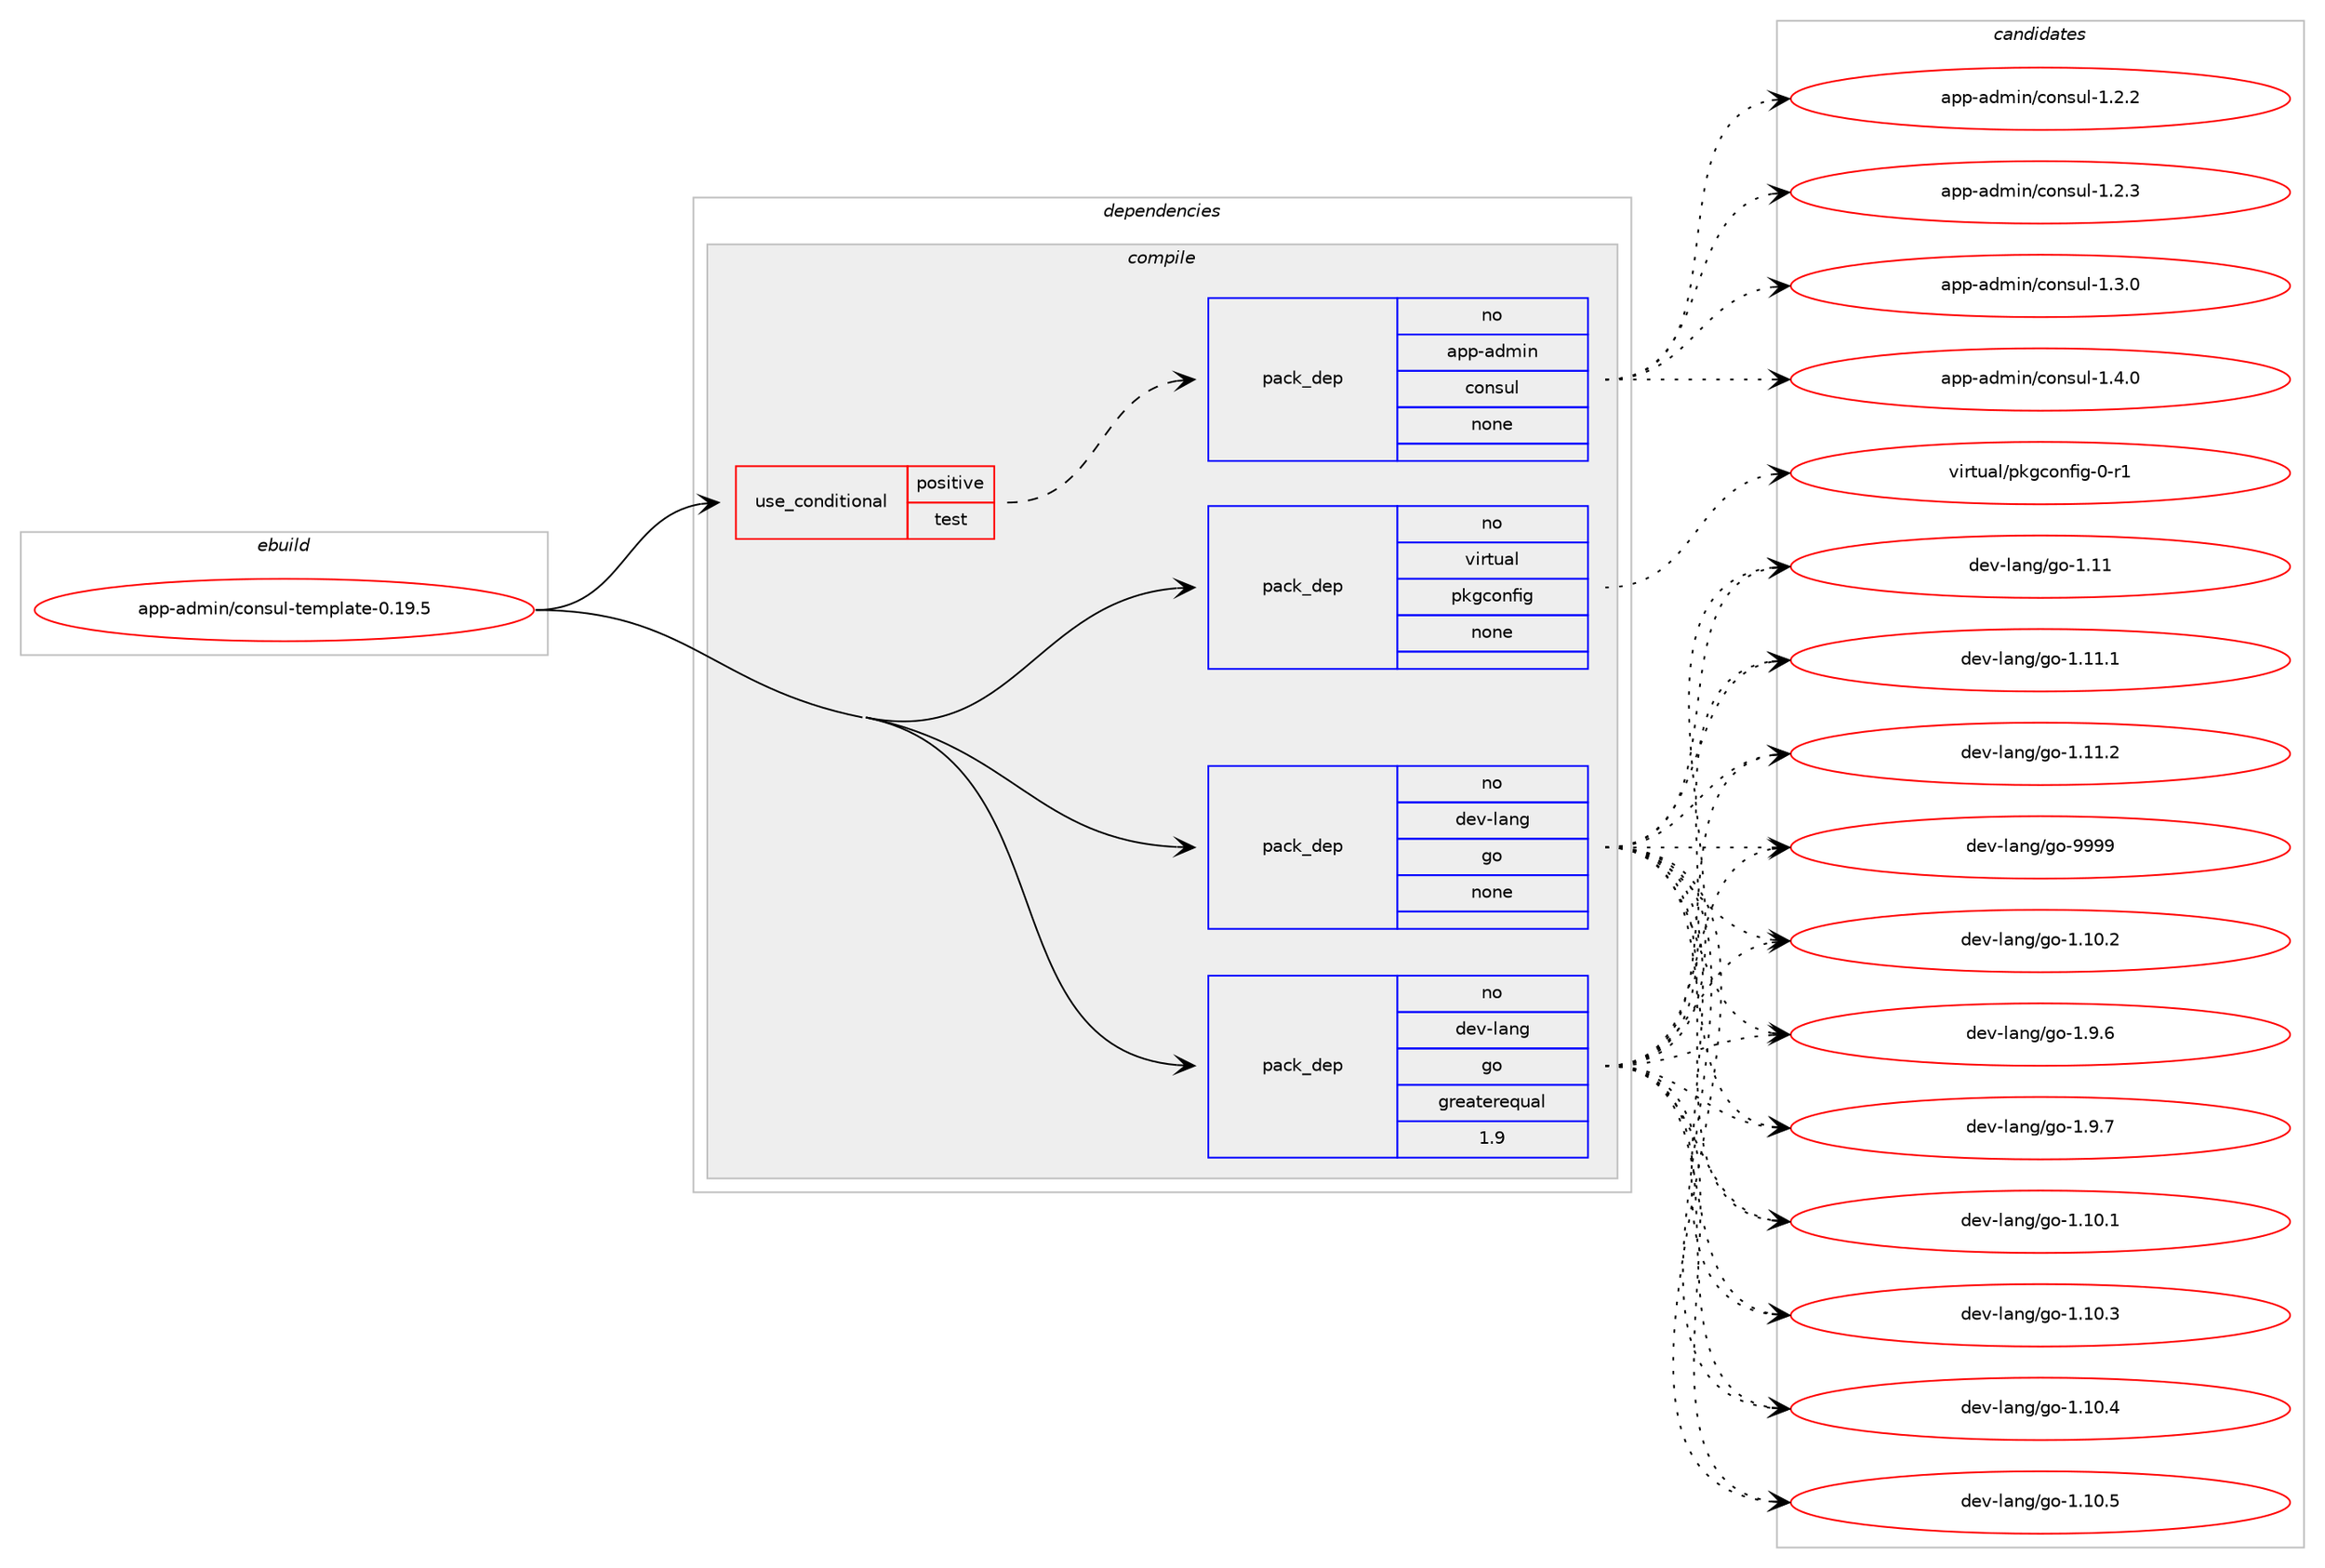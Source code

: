 digraph prolog {

# *************
# Graph options
# *************

newrank=true;
concentrate=true;
compound=true;
graph [rankdir=LR,fontname=Helvetica,fontsize=10,ranksep=1.5];#, ranksep=2.5, nodesep=0.2];
edge  [arrowhead=vee];
node  [fontname=Helvetica,fontsize=10];

# **********
# The ebuild
# **********

subgraph cluster_leftcol {
color=gray;
rank=same;
label=<<i>ebuild</i>>;
id [label="app-admin/consul-template-0.19.5", color=red, width=4, href="../app-admin/consul-template-0.19.5.svg"];
}

# ****************
# The dependencies
# ****************

subgraph cluster_midcol {
color=gray;
label=<<i>dependencies</i>>;
subgraph cluster_compile {
fillcolor="#eeeeee";
style=filled;
label=<<i>compile</i>>;
subgraph cond54 {
dependency304 [label=<<TABLE BORDER="0" CELLBORDER="1" CELLSPACING="0" CELLPADDING="4"><TR><TD ROWSPAN="3" CELLPADDING="10">use_conditional</TD></TR><TR><TD>positive</TD></TR><TR><TD>test</TD></TR></TABLE>>, shape=none, color=red];
subgraph pack239 {
dependency305 [label=<<TABLE BORDER="0" CELLBORDER="1" CELLSPACING="0" CELLPADDING="4" WIDTH="220"><TR><TD ROWSPAN="6" CELLPADDING="30">pack_dep</TD></TR><TR><TD WIDTH="110">no</TD></TR><TR><TD>app-admin</TD></TR><TR><TD>consul</TD></TR><TR><TD>none</TD></TR><TR><TD></TD></TR></TABLE>>, shape=none, color=blue];
}
dependency304:e -> dependency305:w [weight=20,style="dashed",arrowhead="vee"];
}
id:e -> dependency304:w [weight=20,style="solid",arrowhead="vee"];
subgraph pack240 {
dependency306 [label=<<TABLE BORDER="0" CELLBORDER="1" CELLSPACING="0" CELLPADDING="4" WIDTH="220"><TR><TD ROWSPAN="6" CELLPADDING="30">pack_dep</TD></TR><TR><TD WIDTH="110">no</TD></TR><TR><TD>dev-lang</TD></TR><TR><TD>go</TD></TR><TR><TD>greaterequal</TD></TR><TR><TD>1.9</TD></TR></TABLE>>, shape=none, color=blue];
}
id:e -> dependency306:w [weight=20,style="solid",arrowhead="vee"];
subgraph pack241 {
dependency307 [label=<<TABLE BORDER="0" CELLBORDER="1" CELLSPACING="0" CELLPADDING="4" WIDTH="220"><TR><TD ROWSPAN="6" CELLPADDING="30">pack_dep</TD></TR><TR><TD WIDTH="110">no</TD></TR><TR><TD>dev-lang</TD></TR><TR><TD>go</TD></TR><TR><TD>none</TD></TR><TR><TD></TD></TR></TABLE>>, shape=none, color=blue];
}
id:e -> dependency307:w [weight=20,style="solid",arrowhead="vee"];
subgraph pack242 {
dependency308 [label=<<TABLE BORDER="0" CELLBORDER="1" CELLSPACING="0" CELLPADDING="4" WIDTH="220"><TR><TD ROWSPAN="6" CELLPADDING="30">pack_dep</TD></TR><TR><TD WIDTH="110">no</TD></TR><TR><TD>virtual</TD></TR><TR><TD>pkgconfig</TD></TR><TR><TD>none</TD></TR><TR><TD></TD></TR></TABLE>>, shape=none, color=blue];
}
id:e -> dependency308:w [weight=20,style="solid",arrowhead="vee"];
}
subgraph cluster_compileandrun {
fillcolor="#eeeeee";
style=filled;
label=<<i>compile and run</i>>;
}
subgraph cluster_run {
fillcolor="#eeeeee";
style=filled;
label=<<i>run</i>>;
}
}

# **************
# The candidates
# **************

subgraph cluster_choices {
rank=same;
color=gray;
label=<<i>candidates</i>>;

subgraph choice239 {
color=black;
nodesep=1;
choice9711211245971001091051104799111110115117108454946504650 [label="app-admin/consul-1.2.2", color=red, width=4,href="../app-admin/consul-1.2.2.svg"];
choice9711211245971001091051104799111110115117108454946504651 [label="app-admin/consul-1.2.3", color=red, width=4,href="../app-admin/consul-1.2.3.svg"];
choice9711211245971001091051104799111110115117108454946514648 [label="app-admin/consul-1.3.0", color=red, width=4,href="../app-admin/consul-1.3.0.svg"];
choice9711211245971001091051104799111110115117108454946524648 [label="app-admin/consul-1.4.0", color=red, width=4,href="../app-admin/consul-1.4.0.svg"];
dependency305:e -> choice9711211245971001091051104799111110115117108454946504650:w [style=dotted,weight="100"];
dependency305:e -> choice9711211245971001091051104799111110115117108454946504651:w [style=dotted,weight="100"];
dependency305:e -> choice9711211245971001091051104799111110115117108454946514648:w [style=dotted,weight="100"];
dependency305:e -> choice9711211245971001091051104799111110115117108454946524648:w [style=dotted,weight="100"];
}
subgraph choice240 {
color=black;
nodesep=1;
choice10010111845108971101034710311145494649484650 [label="dev-lang/go-1.10.2", color=red, width=4,href="../dev-lang/go-1.10.2.svg"];
choice100101118451089711010347103111454946574654 [label="dev-lang/go-1.9.6", color=red, width=4,href="../dev-lang/go-1.9.6.svg"];
choice100101118451089711010347103111454946574655 [label="dev-lang/go-1.9.7", color=red, width=4,href="../dev-lang/go-1.9.7.svg"];
choice10010111845108971101034710311145494649484649 [label="dev-lang/go-1.10.1", color=red, width=4,href="../dev-lang/go-1.10.1.svg"];
choice10010111845108971101034710311145494649484651 [label="dev-lang/go-1.10.3", color=red, width=4,href="../dev-lang/go-1.10.3.svg"];
choice10010111845108971101034710311145494649484652 [label="dev-lang/go-1.10.4", color=red, width=4,href="../dev-lang/go-1.10.4.svg"];
choice10010111845108971101034710311145494649484653 [label="dev-lang/go-1.10.5", color=red, width=4,href="../dev-lang/go-1.10.5.svg"];
choice1001011184510897110103471031114549464949 [label="dev-lang/go-1.11", color=red, width=4,href="../dev-lang/go-1.11.svg"];
choice10010111845108971101034710311145494649494649 [label="dev-lang/go-1.11.1", color=red, width=4,href="../dev-lang/go-1.11.1.svg"];
choice10010111845108971101034710311145494649494650 [label="dev-lang/go-1.11.2", color=red, width=4,href="../dev-lang/go-1.11.2.svg"];
choice1001011184510897110103471031114557575757 [label="dev-lang/go-9999", color=red, width=4,href="../dev-lang/go-9999.svg"];
dependency306:e -> choice10010111845108971101034710311145494649484650:w [style=dotted,weight="100"];
dependency306:e -> choice100101118451089711010347103111454946574654:w [style=dotted,weight="100"];
dependency306:e -> choice100101118451089711010347103111454946574655:w [style=dotted,weight="100"];
dependency306:e -> choice10010111845108971101034710311145494649484649:w [style=dotted,weight="100"];
dependency306:e -> choice10010111845108971101034710311145494649484651:w [style=dotted,weight="100"];
dependency306:e -> choice10010111845108971101034710311145494649484652:w [style=dotted,weight="100"];
dependency306:e -> choice10010111845108971101034710311145494649484653:w [style=dotted,weight="100"];
dependency306:e -> choice1001011184510897110103471031114549464949:w [style=dotted,weight="100"];
dependency306:e -> choice10010111845108971101034710311145494649494649:w [style=dotted,weight="100"];
dependency306:e -> choice10010111845108971101034710311145494649494650:w [style=dotted,weight="100"];
dependency306:e -> choice1001011184510897110103471031114557575757:w [style=dotted,weight="100"];
}
subgraph choice241 {
color=black;
nodesep=1;
choice10010111845108971101034710311145494649484650 [label="dev-lang/go-1.10.2", color=red, width=4,href="../dev-lang/go-1.10.2.svg"];
choice100101118451089711010347103111454946574654 [label="dev-lang/go-1.9.6", color=red, width=4,href="../dev-lang/go-1.9.6.svg"];
choice100101118451089711010347103111454946574655 [label="dev-lang/go-1.9.7", color=red, width=4,href="../dev-lang/go-1.9.7.svg"];
choice10010111845108971101034710311145494649484649 [label="dev-lang/go-1.10.1", color=red, width=4,href="../dev-lang/go-1.10.1.svg"];
choice10010111845108971101034710311145494649484651 [label="dev-lang/go-1.10.3", color=red, width=4,href="../dev-lang/go-1.10.3.svg"];
choice10010111845108971101034710311145494649484652 [label="dev-lang/go-1.10.4", color=red, width=4,href="../dev-lang/go-1.10.4.svg"];
choice10010111845108971101034710311145494649484653 [label="dev-lang/go-1.10.5", color=red, width=4,href="../dev-lang/go-1.10.5.svg"];
choice1001011184510897110103471031114549464949 [label="dev-lang/go-1.11", color=red, width=4,href="../dev-lang/go-1.11.svg"];
choice10010111845108971101034710311145494649494649 [label="dev-lang/go-1.11.1", color=red, width=4,href="../dev-lang/go-1.11.1.svg"];
choice10010111845108971101034710311145494649494650 [label="dev-lang/go-1.11.2", color=red, width=4,href="../dev-lang/go-1.11.2.svg"];
choice1001011184510897110103471031114557575757 [label="dev-lang/go-9999", color=red, width=4,href="../dev-lang/go-9999.svg"];
dependency307:e -> choice10010111845108971101034710311145494649484650:w [style=dotted,weight="100"];
dependency307:e -> choice100101118451089711010347103111454946574654:w [style=dotted,weight="100"];
dependency307:e -> choice100101118451089711010347103111454946574655:w [style=dotted,weight="100"];
dependency307:e -> choice10010111845108971101034710311145494649484649:w [style=dotted,weight="100"];
dependency307:e -> choice10010111845108971101034710311145494649484651:w [style=dotted,weight="100"];
dependency307:e -> choice10010111845108971101034710311145494649484652:w [style=dotted,weight="100"];
dependency307:e -> choice10010111845108971101034710311145494649484653:w [style=dotted,weight="100"];
dependency307:e -> choice1001011184510897110103471031114549464949:w [style=dotted,weight="100"];
dependency307:e -> choice10010111845108971101034710311145494649494649:w [style=dotted,weight="100"];
dependency307:e -> choice10010111845108971101034710311145494649494650:w [style=dotted,weight="100"];
dependency307:e -> choice1001011184510897110103471031114557575757:w [style=dotted,weight="100"];
}
subgraph choice242 {
color=black;
nodesep=1;
choice11810511411611797108471121071039911111010210510345484511449 [label="virtual/pkgconfig-0-r1", color=red, width=4,href="../virtual/pkgconfig-0-r1.svg"];
dependency308:e -> choice11810511411611797108471121071039911111010210510345484511449:w [style=dotted,weight="100"];
}
}

}
